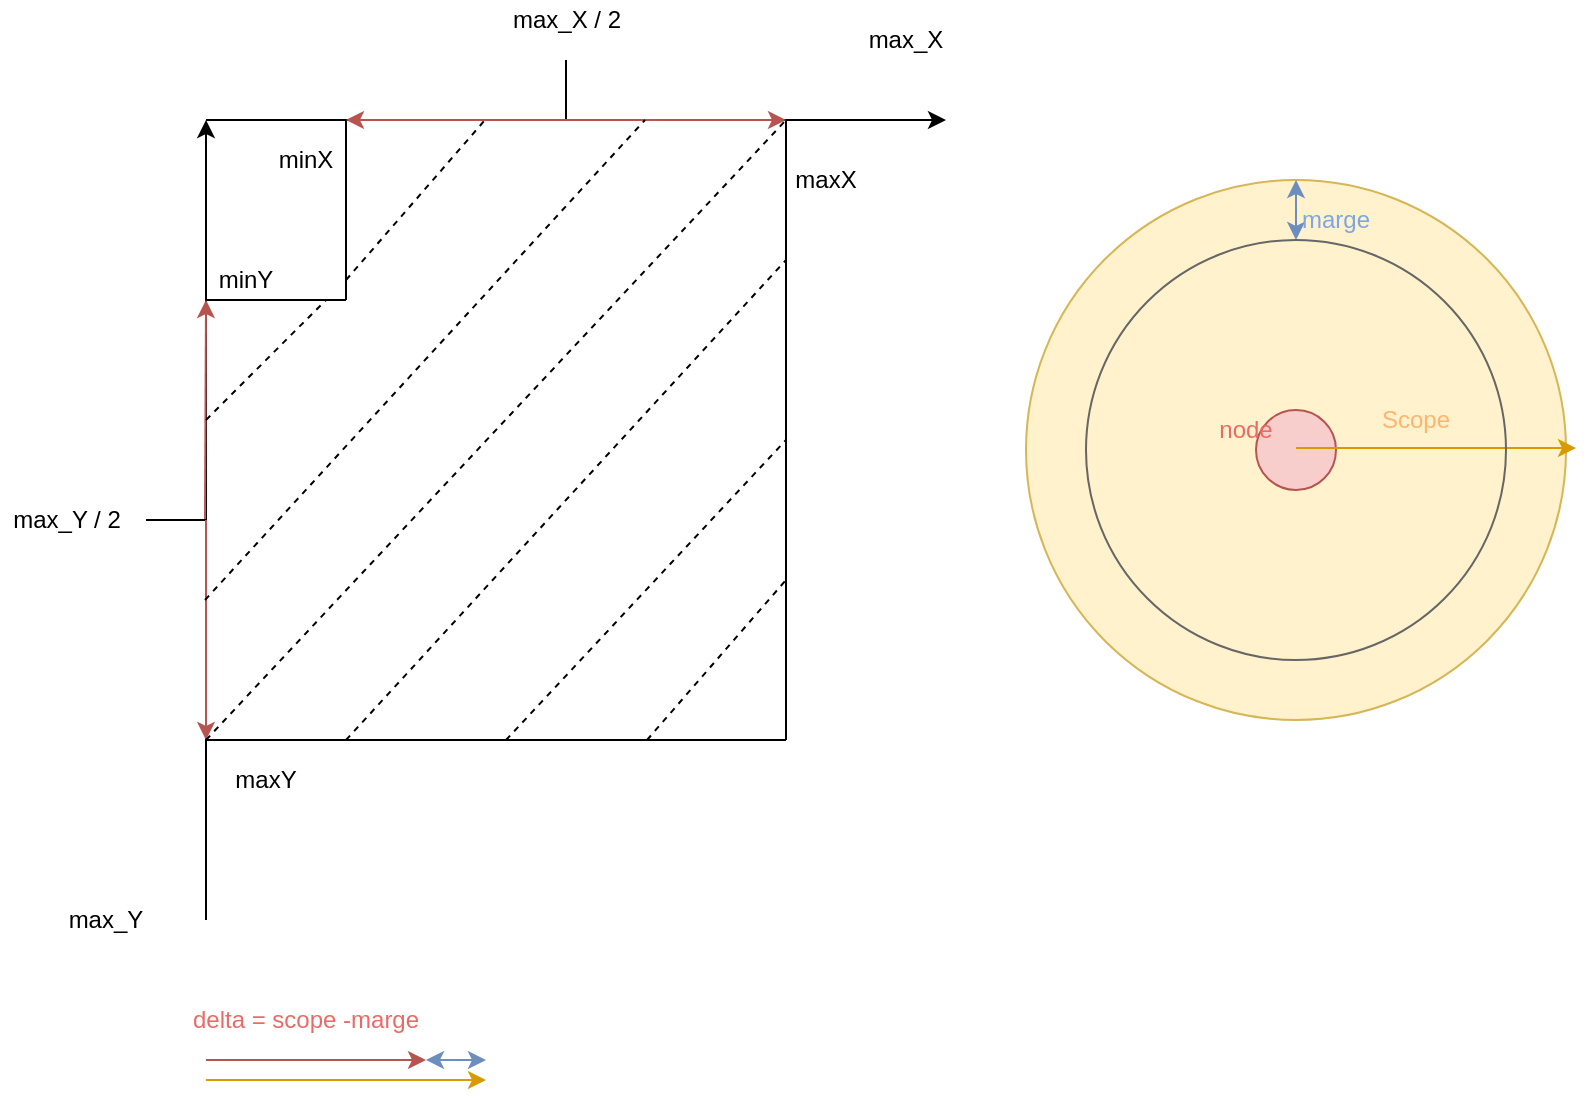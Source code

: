<mxfile version="12.2.2" type="device" pages="1"><diagram id="euayzLENuDObsSfIm6ul" name="Page-1"><mxGraphModel dx="2023" dy="1822" grid="1" gridSize="10" guides="1" tooltips="1" connect="1" arrows="1" fold="1" page="1" pageScale="1" pageWidth="850" pageHeight="1100" math="0" shadow="0"><root><mxCell id="0"/><mxCell id="1" parent="0"/><mxCell id="5giFQ-ShnZkUg4PrNnqo-6" value="" style="ellipse;whiteSpace=wrap;html=1;aspect=fixed;fillColor=#fff2cc;strokeColor=#d6b656;" vertex="1" parent="1"><mxGeometry x="410" y="70" width="270" height="270" as="geometry"/></mxCell><mxCell id="5giFQ-ShnZkUg4PrNnqo-1" value="" style="endArrow=classic;html=1;" edge="1" parent="1"><mxGeometry width="50" height="50" relative="1" as="geometry"><mxPoint y="40" as="sourcePoint"/><mxPoint x="370" y="40" as="targetPoint"/></mxGeometry></mxCell><mxCell id="5giFQ-ShnZkUg4PrNnqo-2" value="" style="endArrow=classic;html=1;" edge="1" parent="1"><mxGeometry width="50" height="50" relative="1" as="geometry"><mxPoint y="440" as="sourcePoint"/><mxPoint y="40" as="targetPoint"/></mxGeometry></mxCell><mxCell id="5giFQ-ShnZkUg4PrNnqo-3" value="max_Y" style="text;html=1;strokeColor=none;fillColor=none;align=center;verticalAlign=middle;whiteSpace=wrap;rounded=0;" vertex="1" parent="1"><mxGeometry x="-70" y="430" width="40" height="20" as="geometry"/></mxCell><mxCell id="5giFQ-ShnZkUg4PrNnqo-5" value="max_X" style="text;html=1;strokeColor=none;fillColor=none;align=center;verticalAlign=middle;whiteSpace=wrap;rounded=0;" vertex="1" parent="1"><mxGeometry x="330" y="-10" width="40" height="20" as="geometry"/></mxCell><mxCell id="5giFQ-ShnZkUg4PrNnqo-13" value="Scope" style="text;html=1;align=center;verticalAlign=middle;whiteSpace=wrap;rounded=0;fontColor=#FFB570;" vertex="1" parent="1"><mxGeometry x="585" y="180" width="40" height="20" as="geometry"/></mxCell><mxCell id="5giFQ-ShnZkUg4PrNnqo-14" value="" style="ellipse;whiteSpace=wrap;html=1;aspect=fixed;fillColor=#f8cecc;strokeColor=#b85450;" vertex="1" parent="1"><mxGeometry x="525" y="185" width="40" height="40" as="geometry"/></mxCell><mxCell id="5giFQ-ShnZkUg4PrNnqo-16" value="" style="endArrow=classic;html=1;fillColor=#ffe6cc;strokeColor=#d79b00;" edge="1" parent="1"><mxGeometry width="50" height="50" relative="1" as="geometry"><mxPoint x="545" y="204" as="sourcePoint"/><mxPoint x="685" y="204" as="targetPoint"/></mxGeometry></mxCell><mxCell id="5giFQ-ShnZkUg4PrNnqo-17" value="node" style="text;html=1;align=center;verticalAlign=middle;whiteSpace=wrap;rounded=0;fontColor=#EA6B66;" vertex="1" parent="1"><mxGeometry x="500" y="185" width="40" height="20" as="geometry"/></mxCell><mxCell id="5giFQ-ShnZkUg4PrNnqo-18" value="" style="endArrow=classic;startArrow=classic;html=1;fontColor=#7EA6E0;fillColor=#dae8fc;strokeColor=#6c8ebf;" edge="1" parent="1"><mxGeometry width="50" height="50" relative="1" as="geometry"><mxPoint x="545" y="70" as="sourcePoint"/><mxPoint x="545" y="100" as="targetPoint"/></mxGeometry></mxCell><mxCell id="5giFQ-ShnZkUg4PrNnqo-19" value="marge" style="text;html=1;strokeColor=none;fillColor=none;align=center;verticalAlign=middle;whiteSpace=wrap;rounded=0;fontColor=#7EA6E0;" vertex="1" parent="1"><mxGeometry x="545" y="80" width="40" height="20" as="geometry"/></mxCell><mxCell id="5giFQ-ShnZkUg4PrNnqo-21" value="" style="endArrow=none;html=1;fontColor=#7EA6E0;" edge="1" parent="1"><mxGeometry width="50" height="50" relative="1" as="geometry"><mxPoint x="180" y="40" as="sourcePoint"/><mxPoint x="180" y="10" as="targetPoint"/></mxGeometry></mxCell><mxCell id="5giFQ-ShnZkUg4PrNnqo-22" value="" style="endArrow=none;html=1;fontColor=#7EA6E0;" edge="1" parent="1"><mxGeometry width="50" height="50" relative="1" as="geometry"><mxPoint x="-30" y="240" as="sourcePoint"/><mxPoint y="240" as="targetPoint"/></mxGeometry></mxCell><mxCell id="5giFQ-ShnZkUg4PrNnqo-23" value="max_X / 2" style="text;html=1;strokeColor=none;fillColor=none;align=center;verticalAlign=middle;whiteSpace=wrap;rounded=0;fontColor=#000000;" vertex="1" parent="1"><mxGeometry x="147.5" y="-20" width="65" height="20" as="geometry"/></mxCell><mxCell id="5giFQ-ShnZkUg4PrNnqo-24" value="max_Y / 2" style="text;html=1;strokeColor=none;fillColor=none;align=center;verticalAlign=middle;whiteSpace=wrap;rounded=0;fontColor=#000000;" vertex="1" parent="1"><mxGeometry x="-102.5" y="230" width="65" height="20" as="geometry"/></mxCell><mxCell id="5giFQ-ShnZkUg4PrNnqo-20" value="" style="ellipse;whiteSpace=wrap;html=1;aspect=fixed;fontColor=#333333;fillColor=none;strokeColor=#666666;gradientColor=#ffffff;" vertex="1" parent="1"><mxGeometry x="440" y="100" width="210" height="210" as="geometry"/></mxCell><mxCell id="5giFQ-ShnZkUg4PrNnqo-36" value="" style="endArrow=none;html=1;fontColor=#000000;" edge="1" parent="1"><mxGeometry width="50" height="50" relative="1" as="geometry"><mxPoint x="70" y="130" as="sourcePoint"/><mxPoint x="70" y="40" as="targetPoint"/></mxGeometry></mxCell><mxCell id="5giFQ-ShnZkUg4PrNnqo-37" value="" style="endArrow=none;html=1;fontColor=#000000;" edge="1" parent="1"><mxGeometry width="50" height="50" relative="1" as="geometry"><mxPoint x="290" y="350" as="sourcePoint"/><mxPoint x="290" y="40" as="targetPoint"/></mxGeometry></mxCell><mxCell id="5giFQ-ShnZkUg4PrNnqo-38" value="minX" style="text;html=1;strokeColor=none;fillColor=none;align=center;verticalAlign=middle;whiteSpace=wrap;rounded=0;fontColor=#000000;" vertex="1" parent="1"><mxGeometry x="30" y="50" width="40" height="20" as="geometry"/></mxCell><mxCell id="5giFQ-ShnZkUg4PrNnqo-39" value="maxX" style="text;html=1;strokeColor=none;fillColor=none;align=center;verticalAlign=middle;whiteSpace=wrap;rounded=0;fontColor=#000000;" vertex="1" parent="1"><mxGeometry x="290" y="60" width="40" height="20" as="geometry"/></mxCell><mxCell id="5giFQ-ShnZkUg4PrNnqo-40" value="" style="endArrow=none;html=1;fontColor=#000000;" edge="1" parent="1"><mxGeometry width="50" height="50" relative="1" as="geometry"><mxPoint y="130" as="sourcePoint"/><mxPoint x="70" y="130" as="targetPoint"/></mxGeometry></mxCell><mxCell id="5giFQ-ShnZkUg4PrNnqo-41" value="" style="endArrow=none;html=1;fontColor=#000000;" edge="1" parent="1"><mxGeometry width="50" height="50" relative="1" as="geometry"><mxPoint y="350" as="sourcePoint"/><mxPoint x="290" y="350" as="targetPoint"/></mxGeometry></mxCell><mxCell id="5giFQ-ShnZkUg4PrNnqo-42" value="minY" style="text;html=1;strokeColor=none;fillColor=none;align=center;verticalAlign=middle;whiteSpace=wrap;rounded=0;fontColor=#000000;" vertex="1" parent="1"><mxGeometry x="-0.5" y="110" width="40" height="20" as="geometry"/></mxCell><mxCell id="5giFQ-ShnZkUg4PrNnqo-43" value="maxY" style="text;html=1;strokeColor=none;fillColor=none;align=center;verticalAlign=middle;whiteSpace=wrap;rounded=0;fontColor=#000000;" vertex="1" parent="1"><mxGeometry x="10" y="360" width="40" height="20" as="geometry"/></mxCell><mxCell id="5giFQ-ShnZkUg4PrNnqo-44" value="" style="endArrow=classic;html=1;fillColor=#ffe6cc;strokeColor=#d79b00;" edge="1" parent="1"><mxGeometry width="50" height="50" relative="1" as="geometry"><mxPoint y="520" as="sourcePoint"/><mxPoint x="140" y="520" as="targetPoint"/></mxGeometry></mxCell><mxCell id="5giFQ-ShnZkUg4PrNnqo-45" value="" style="endArrow=classic;startArrow=classic;html=1;fontColor=#7EA6E0;fillColor=#dae8fc;strokeColor=#6c8ebf;" edge="1" parent="1"><mxGeometry width="50" height="50" relative="1" as="geometry"><mxPoint x="110" y="510" as="sourcePoint"/><mxPoint x="140" y="510" as="targetPoint"/></mxGeometry></mxCell><mxCell id="5giFQ-ShnZkUg4PrNnqo-46" value="" style="endArrow=classic;html=1;fontColor=#000000;fillColor=#f8cecc;strokeColor=#b85450;" edge="1" parent="1"><mxGeometry width="50" height="50" relative="1" as="geometry"><mxPoint y="510" as="sourcePoint"/><mxPoint x="110" y="510" as="targetPoint"/></mxGeometry></mxCell><mxCell id="5giFQ-ShnZkUg4PrNnqo-47" value="delta = scope -marge" style="text;html=1;align=center;verticalAlign=middle;whiteSpace=wrap;rounded=0;fontColor=#EA6B66;" vertex="1" parent="1"><mxGeometry x="-20" y="480" width="140" height="20" as="geometry"/></mxCell><mxCell id="5giFQ-ShnZkUg4PrNnqo-48" value="" style="endArrow=classic;html=1;fontColor=#000000;fillColor=#f8cecc;strokeColor=#b85450;" edge="1" parent="1"><mxGeometry width="50" height="50" relative="1" as="geometry"><mxPoint x="180" y="40" as="sourcePoint"/><mxPoint x="290" y="40" as="targetPoint"/></mxGeometry></mxCell><mxCell id="5giFQ-ShnZkUg4PrNnqo-49" value="" style="endArrow=classic;html=1;fontColor=#000000;fillColor=#f8cecc;strokeColor=#b85450;" edge="1" parent="1"><mxGeometry width="50" height="50" relative="1" as="geometry"><mxPoint x="180" y="40" as="sourcePoint"/><mxPoint x="70" y="40" as="targetPoint"/></mxGeometry></mxCell><mxCell id="5giFQ-ShnZkUg4PrNnqo-50" value="" style="endArrow=classic;html=1;fontColor=#000000;fillColor=#f8cecc;strokeColor=#b85450;" edge="1" parent="1"><mxGeometry width="50" height="50" relative="1" as="geometry"><mxPoint x="-0.5" y="239.5" as="sourcePoint"/><mxPoint y="130" as="targetPoint"/></mxGeometry></mxCell><mxCell id="5giFQ-ShnZkUg4PrNnqo-51" value="" style="endArrow=classic;html=1;fontColor=#000000;fillColor=#f8cecc;strokeColor=#b85450;" edge="1" parent="1"><mxGeometry width="50" height="50" relative="1" as="geometry"><mxPoint y="240" as="sourcePoint"/><mxPoint y="350" as="targetPoint"/></mxGeometry></mxCell><mxCell id="5giFQ-ShnZkUg4PrNnqo-61" value="" style="endArrow=none;dashed=1;html=1;fontColor=#EA6B66;" edge="1" parent="1"><mxGeometry width="50" height="50" relative="1" as="geometry"><mxPoint y="350" as="sourcePoint"/><mxPoint x="290" y="40" as="targetPoint"/></mxGeometry></mxCell><mxCell id="5giFQ-ShnZkUg4PrNnqo-62" value="" style="endArrow=none;dashed=1;html=1;fontColor=#EA6B66;" edge="1" parent="1"><mxGeometry width="50" height="50" relative="1" as="geometry"><mxPoint x="70" y="350" as="sourcePoint"/><mxPoint x="290" y="110" as="targetPoint"/></mxGeometry></mxCell><mxCell id="5giFQ-ShnZkUg4PrNnqo-63" value="" style="endArrow=none;dashed=1;html=1;fontColor=#EA6B66;" edge="1" parent="1"><mxGeometry width="50" height="50" relative="1" as="geometry"><mxPoint x="-0.5" y="280" as="sourcePoint"/><mxPoint x="219.5" y="40.0" as="targetPoint"/></mxGeometry></mxCell><mxCell id="5giFQ-ShnZkUg4PrNnqo-64" value="" style="endArrow=none;dashed=1;html=1;fontColor=#EA6B66;" edge="1" parent="1"><mxGeometry width="50" height="50" relative="1" as="geometry"><mxPoint x="150" y="350" as="sourcePoint"/><mxPoint x="290" y="200" as="targetPoint"/></mxGeometry></mxCell><mxCell id="5giFQ-ShnZkUg4PrNnqo-65" value="" style="endArrow=none;dashed=1;html=1;fontColor=#EA6B66;" edge="1" parent="1"><mxGeometry width="50" height="50" relative="1" as="geometry"><mxPoint x="70" y="120" as="sourcePoint"/><mxPoint x="139.5" y="40.0" as="targetPoint"/></mxGeometry></mxCell><mxCell id="5giFQ-ShnZkUg4PrNnqo-66" value="" style="endArrow=none;dashed=1;html=1;fontColor=#EA6B66;" edge="1" parent="1"><mxGeometry width="50" height="50" relative="1" as="geometry"><mxPoint y="190" as="sourcePoint"/><mxPoint x="60" y="130" as="targetPoint"/></mxGeometry></mxCell><mxCell id="5giFQ-ShnZkUg4PrNnqo-67" value="" style="endArrow=none;dashed=1;html=1;fontColor=#EA6B66;" edge="1" parent="1"><mxGeometry width="50" height="50" relative="1" as="geometry"><mxPoint x="220.5" y="350.0" as="sourcePoint"/><mxPoint x="290" y="270.0" as="targetPoint"/></mxGeometry></mxCell></root></mxGraphModel></diagram></mxfile>